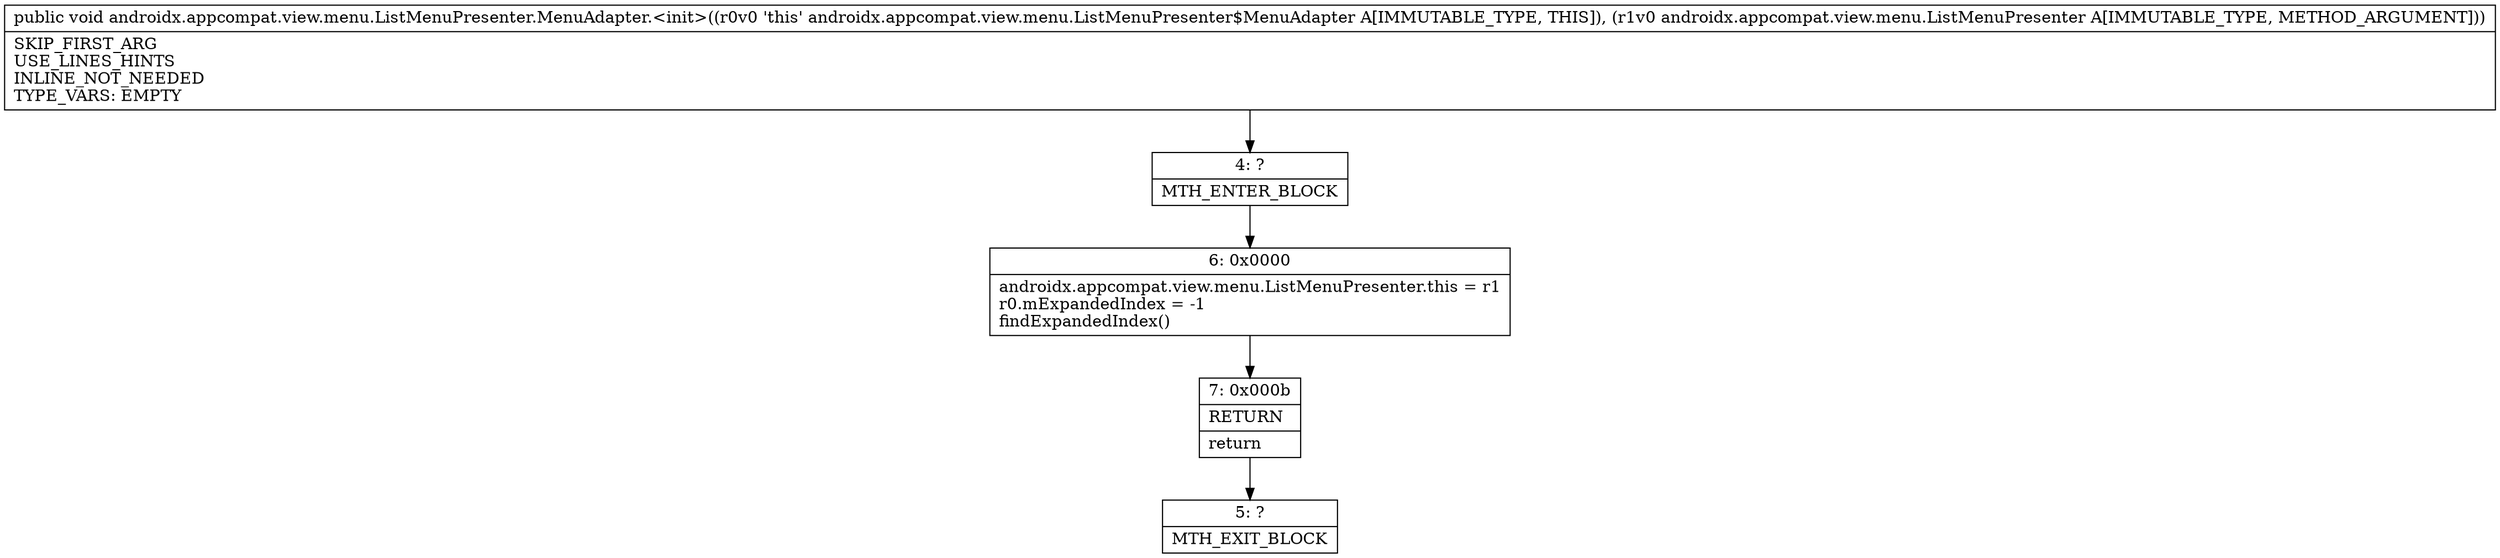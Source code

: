 digraph "CFG forandroidx.appcompat.view.menu.ListMenuPresenter.MenuAdapter.\<init\>(Landroidx\/appcompat\/view\/menu\/ListMenuPresenter;)V" {
Node_4 [shape=record,label="{4\:\ ?|MTH_ENTER_BLOCK\l}"];
Node_6 [shape=record,label="{6\:\ 0x0000|androidx.appcompat.view.menu.ListMenuPresenter.this = r1\lr0.mExpandedIndex = \-1\lfindExpandedIndex()\l}"];
Node_7 [shape=record,label="{7\:\ 0x000b|RETURN\l|return\l}"];
Node_5 [shape=record,label="{5\:\ ?|MTH_EXIT_BLOCK\l}"];
MethodNode[shape=record,label="{public void androidx.appcompat.view.menu.ListMenuPresenter.MenuAdapter.\<init\>((r0v0 'this' androidx.appcompat.view.menu.ListMenuPresenter$MenuAdapter A[IMMUTABLE_TYPE, THIS]), (r1v0 androidx.appcompat.view.menu.ListMenuPresenter A[IMMUTABLE_TYPE, METHOD_ARGUMENT]))  | SKIP_FIRST_ARG\lUSE_LINES_HINTS\lINLINE_NOT_NEEDED\lTYPE_VARS: EMPTY\l}"];
MethodNode -> Node_4;Node_4 -> Node_6;
Node_6 -> Node_7;
Node_7 -> Node_5;
}

